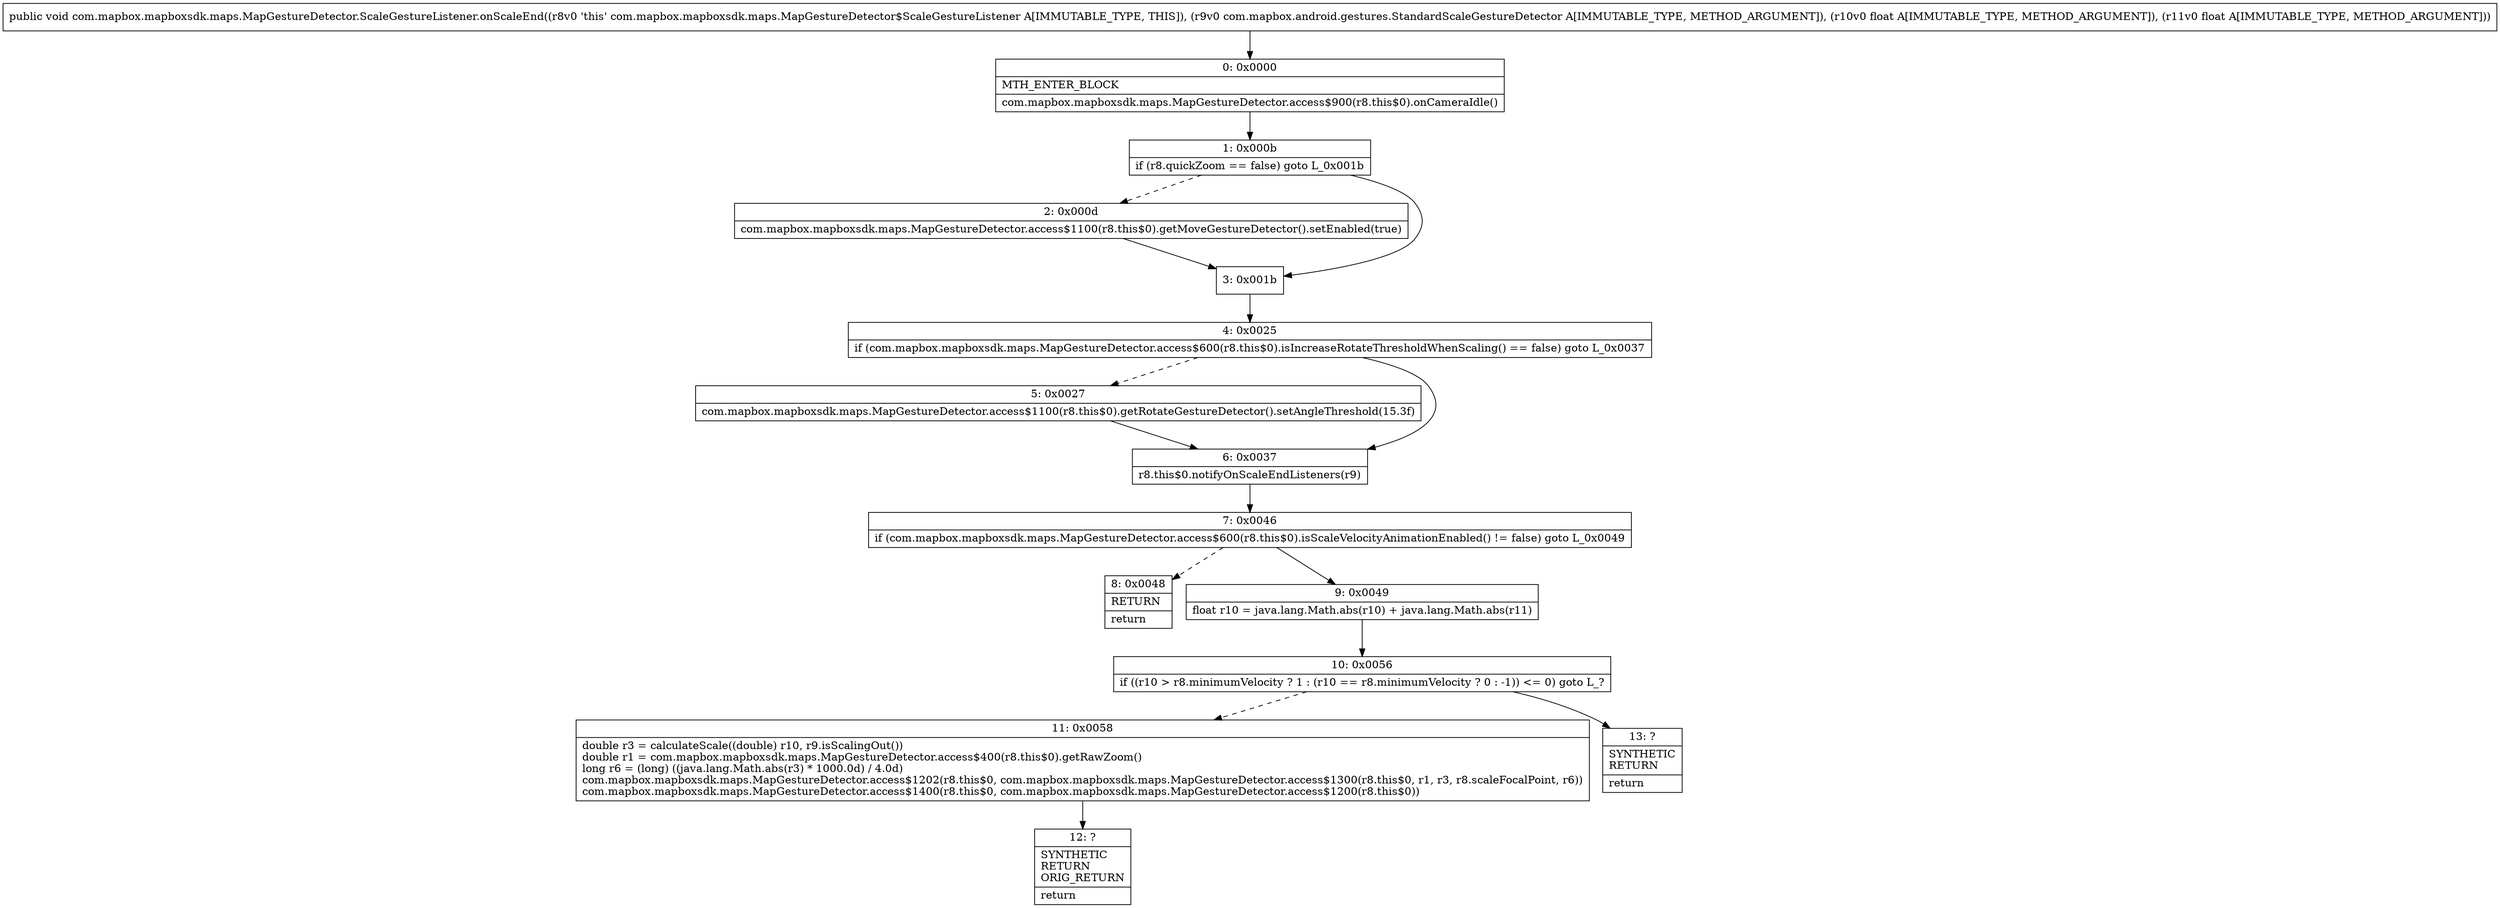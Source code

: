 digraph "CFG forcom.mapbox.mapboxsdk.maps.MapGestureDetector.ScaleGestureListener.onScaleEnd(Lcom\/mapbox\/android\/gestures\/StandardScaleGestureDetector;FF)V" {
Node_0 [shape=record,label="{0\:\ 0x0000|MTH_ENTER_BLOCK\l|com.mapbox.mapboxsdk.maps.MapGestureDetector.access$900(r8.this$0).onCameraIdle()\l}"];
Node_1 [shape=record,label="{1\:\ 0x000b|if (r8.quickZoom == false) goto L_0x001b\l}"];
Node_2 [shape=record,label="{2\:\ 0x000d|com.mapbox.mapboxsdk.maps.MapGestureDetector.access$1100(r8.this$0).getMoveGestureDetector().setEnabled(true)\l}"];
Node_3 [shape=record,label="{3\:\ 0x001b}"];
Node_4 [shape=record,label="{4\:\ 0x0025|if (com.mapbox.mapboxsdk.maps.MapGestureDetector.access$600(r8.this$0).isIncreaseRotateThresholdWhenScaling() == false) goto L_0x0037\l}"];
Node_5 [shape=record,label="{5\:\ 0x0027|com.mapbox.mapboxsdk.maps.MapGestureDetector.access$1100(r8.this$0).getRotateGestureDetector().setAngleThreshold(15.3f)\l}"];
Node_6 [shape=record,label="{6\:\ 0x0037|r8.this$0.notifyOnScaleEndListeners(r9)\l}"];
Node_7 [shape=record,label="{7\:\ 0x0046|if (com.mapbox.mapboxsdk.maps.MapGestureDetector.access$600(r8.this$0).isScaleVelocityAnimationEnabled() != false) goto L_0x0049\l}"];
Node_8 [shape=record,label="{8\:\ 0x0048|RETURN\l|return\l}"];
Node_9 [shape=record,label="{9\:\ 0x0049|float r10 = java.lang.Math.abs(r10) + java.lang.Math.abs(r11)\l}"];
Node_10 [shape=record,label="{10\:\ 0x0056|if ((r10 \> r8.minimumVelocity ? 1 : (r10 == r8.minimumVelocity ? 0 : \-1)) \<= 0) goto L_?\l}"];
Node_11 [shape=record,label="{11\:\ 0x0058|double r3 = calculateScale((double) r10, r9.isScalingOut())\ldouble r1 = com.mapbox.mapboxsdk.maps.MapGestureDetector.access$400(r8.this$0).getRawZoom()\llong r6 = (long) ((java.lang.Math.abs(r3) * 1000.0d) \/ 4.0d)\lcom.mapbox.mapboxsdk.maps.MapGestureDetector.access$1202(r8.this$0, com.mapbox.mapboxsdk.maps.MapGestureDetector.access$1300(r8.this$0, r1, r3, r8.scaleFocalPoint, r6))\lcom.mapbox.mapboxsdk.maps.MapGestureDetector.access$1400(r8.this$0, com.mapbox.mapboxsdk.maps.MapGestureDetector.access$1200(r8.this$0))\l}"];
Node_12 [shape=record,label="{12\:\ ?|SYNTHETIC\lRETURN\lORIG_RETURN\l|return\l}"];
Node_13 [shape=record,label="{13\:\ ?|SYNTHETIC\lRETURN\l|return\l}"];
MethodNode[shape=record,label="{public void com.mapbox.mapboxsdk.maps.MapGestureDetector.ScaleGestureListener.onScaleEnd((r8v0 'this' com.mapbox.mapboxsdk.maps.MapGestureDetector$ScaleGestureListener A[IMMUTABLE_TYPE, THIS]), (r9v0 com.mapbox.android.gestures.StandardScaleGestureDetector A[IMMUTABLE_TYPE, METHOD_ARGUMENT]), (r10v0 float A[IMMUTABLE_TYPE, METHOD_ARGUMENT]), (r11v0 float A[IMMUTABLE_TYPE, METHOD_ARGUMENT])) }"];
MethodNode -> Node_0;
Node_0 -> Node_1;
Node_1 -> Node_2[style=dashed];
Node_1 -> Node_3;
Node_2 -> Node_3;
Node_3 -> Node_4;
Node_4 -> Node_5[style=dashed];
Node_4 -> Node_6;
Node_5 -> Node_6;
Node_6 -> Node_7;
Node_7 -> Node_8[style=dashed];
Node_7 -> Node_9;
Node_9 -> Node_10;
Node_10 -> Node_11[style=dashed];
Node_10 -> Node_13;
Node_11 -> Node_12;
}


